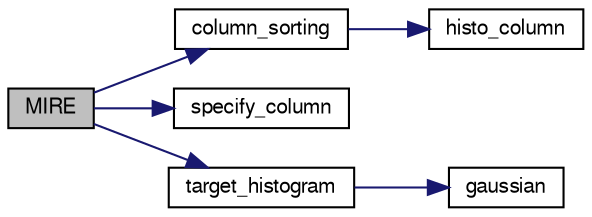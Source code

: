 digraph G
{
  edge [fontname="FreeSans",fontsize="10",labelfontname="FreeSans",labelfontsize="10"];
  node [fontname="FreeSans",fontsize="10",shape=record];
  rankdir=LR;
  Node1 [label="MIRE",height=0.2,width=0.4,color="black", fillcolor="grey75", style="filled" fontcolor="black"];
  Node1 -> Node2 [color="midnightblue",fontsize="10",style="solid",fontname="FreeSans"];
  Node2 [label="column_sorting",height=0.2,width=0.4,color="black", fillcolor="white", style="filled",URL="$MIRE_8cpp.html#aff41f3ce0b6f8235bd451350376d67f5",tooltip="Sort all columns of the image."];
  Node2 -> Node3 [color="midnightblue",fontsize="10",style="solid",fontname="FreeSans"];
  Node3 [label="histo_column",height=0.2,width=0.4,color="black", fillcolor="white", style="filled",URL="$MIRE_8cpp.html#a70117cb1b43ee1d0ea10808fc934ab7e",tooltip="Take the column N°column, put it in a vertor and sort it."];
  Node1 -> Node4 [color="midnightblue",fontsize="10",style="solid",fontname="FreeSans"];
  Node4 [label="specify_column",height=0.2,width=0.4,color="black", fillcolor="white", style="filled",URL="$MIRE_8cpp.html#a458efbc41c7db71486f19ef5de9221ee",tooltip="Given the vector containing the target value. Specify he column on theses values Implemented in 2 ste..."];
  Node1 -> Node5 [color="midnightblue",fontsize="10",style="solid",fontname="FreeSans"];
  Node5 [label="target_histogram",height=0.2,width=0.4,color="black", fillcolor="white", style="filled",URL="$MIRE_8cpp.html#aeb8afee8be12b10649e04b5e5f968013",tooltip="Compute the target vector (~ histogram) Implemented in 3 steps: Step1 : extract columns columns in th..."];
  Node5 -> Node6 [color="midnightblue",fontsize="10",style="solid",fontname="FreeSans"];
  Node6 [label="gaussian",height=0.2,width=0.4,color="black", fillcolor="white", style="filled",URL="$MIRE_8cpp.html#a15e129755aaa88181e227d5c8fc85cf5",tooltip="Evaluate the Gaussian function at x with std-dev sigma."];
}
